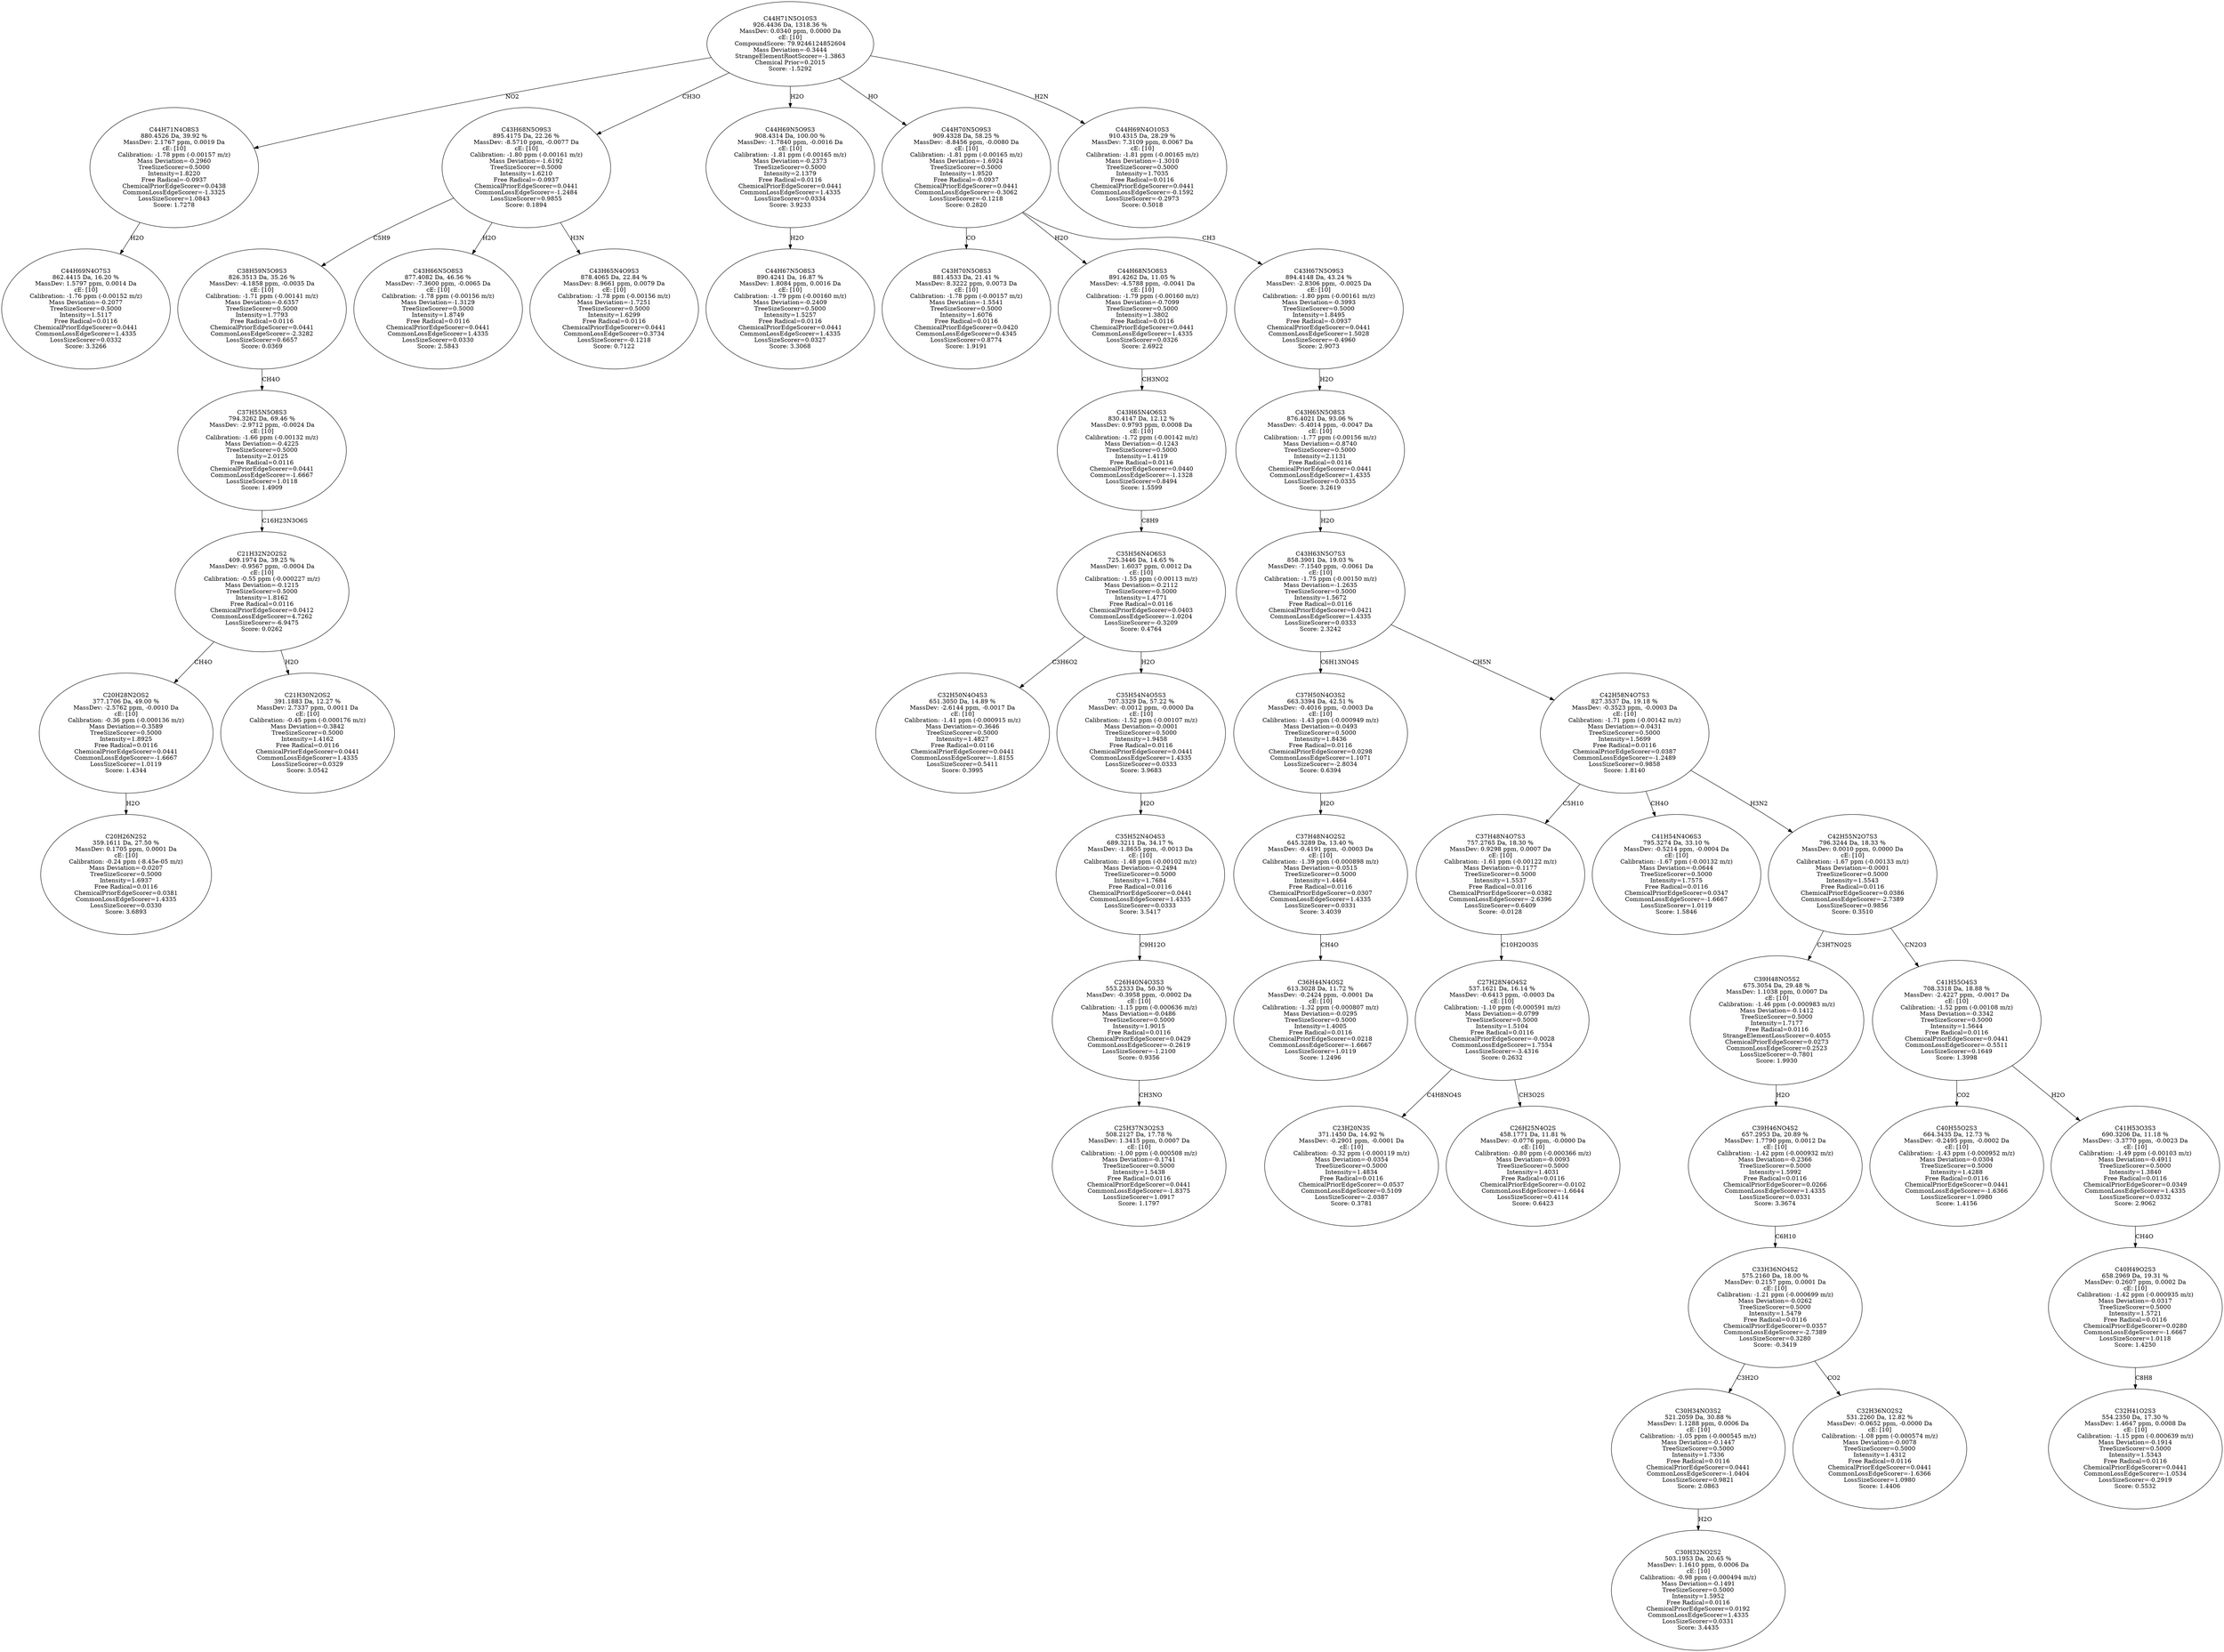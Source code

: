 strict digraph {
v1 [label="C44H69N4O7S3\n862.4415 Da, 16.20 %\nMassDev: 1.5797 ppm, 0.0014 Da\ncE: [10]\nCalibration: -1.76 ppm (-0.00152 m/z)\nMass Deviation=-0.2077\nTreeSizeScorer=0.5000\nIntensity=1.5117\nFree Radical=0.0116\nChemicalPriorEdgeScorer=0.0441\nCommonLossEdgeScorer=1.4335\nLossSizeScorer=0.0332\nScore: 3.3266"];
v2 [label="C44H71N4O8S3\n880.4526 Da, 39.92 %\nMassDev: 2.1767 ppm, 0.0019 Da\ncE: [10]\nCalibration: -1.78 ppm (-0.00157 m/z)\nMass Deviation=-0.2960\nTreeSizeScorer=0.5000\nIntensity=1.8220\nFree Radical=-0.0937\nChemicalPriorEdgeScorer=0.0438\nCommonLossEdgeScorer=-1.3325\nLossSizeScorer=1.0843\nScore: 1.7278"];
v3 [label="C20H26N2S2\n359.1611 Da, 27.50 %\nMassDev: 0.1705 ppm, 0.0001 Da\ncE: [10]\nCalibration: -0.24 ppm (-8.45e-05 m/z)\nMass Deviation=-0.0207\nTreeSizeScorer=0.5000\nIntensity=1.6937\nFree Radical=0.0116\nChemicalPriorEdgeScorer=0.0381\nCommonLossEdgeScorer=1.4335\nLossSizeScorer=0.0330\nScore: 3.6893"];
v4 [label="C20H28N2OS2\n377.1706 Da, 49.00 %\nMassDev: -2.5762 ppm, -0.0010 Da\ncE: [10]\nCalibration: -0.36 ppm (-0.000136 m/z)\nMass Deviation=-0.3589\nTreeSizeScorer=0.5000\nIntensity=1.8925\nFree Radical=0.0116\nChemicalPriorEdgeScorer=0.0441\nCommonLossEdgeScorer=-1.6667\nLossSizeScorer=1.0119\nScore: 1.4344"];
v5 [label="C21H30N2OS2\n391.1883 Da, 12.27 %\nMassDev: 2.7337 ppm, 0.0011 Da\ncE: [10]\nCalibration: -0.45 ppm (-0.000176 m/z)\nMass Deviation=-0.3842\nTreeSizeScorer=0.5000\nIntensity=1.4162\nFree Radical=0.0116\nChemicalPriorEdgeScorer=0.0441\nCommonLossEdgeScorer=1.4335\nLossSizeScorer=0.0329\nScore: 3.0542"];
v6 [label="C21H32N2O2S2\n409.1974 Da, 39.25 %\nMassDev: -0.9567 ppm, -0.0004 Da\ncE: [10]\nCalibration: -0.55 ppm (-0.000227 m/z)\nMass Deviation=-0.1215\nTreeSizeScorer=0.5000\nIntensity=1.8162\nFree Radical=0.0116\nChemicalPriorEdgeScorer=0.0412\nCommonLossEdgeScorer=4.7262\nLossSizeScorer=-6.9475\nScore: 0.0262"];
v7 [label="C37H55N5O8S3\n794.3262 Da, 69.46 %\nMassDev: -2.9712 ppm, -0.0024 Da\ncE: [10]\nCalibration: -1.66 ppm (-0.00132 m/z)\nMass Deviation=-0.4225\nTreeSizeScorer=0.5000\nIntensity=2.0125\nFree Radical=0.0116\nChemicalPriorEdgeScorer=0.0441\nCommonLossEdgeScorer=-1.6667\nLossSizeScorer=1.0118\nScore: 1.4909"];
v8 [label="C38H59N5O9S3\n826.3513 Da, 35.26 %\nMassDev: -4.1858 ppm, -0.0035 Da\ncE: [10]\nCalibration: -1.71 ppm (-0.00141 m/z)\nMass Deviation=-0.6357\nTreeSizeScorer=0.5000\nIntensity=1.7793\nFree Radical=0.0116\nChemicalPriorEdgeScorer=0.0441\nCommonLossEdgeScorer=-2.3282\nLossSizeScorer=0.6657\nScore: 0.0369"];
v9 [label="C43H66N5O8S3\n877.4082 Da, 46.56 %\nMassDev: -7.3600 ppm, -0.0065 Da\ncE: [10]\nCalibration: -1.78 ppm (-0.00156 m/z)\nMass Deviation=-1.3129\nTreeSizeScorer=0.5000\nIntensity=1.8749\nFree Radical=0.0116\nChemicalPriorEdgeScorer=0.0441\nCommonLossEdgeScorer=1.4335\nLossSizeScorer=0.0330\nScore: 2.5843"];
v10 [label="C43H65N4O9S3\n878.4065 Da, 22.84 %\nMassDev: 8.9661 ppm, 0.0079 Da\ncE: [10]\nCalibration: -1.78 ppm (-0.00156 m/z)\nMass Deviation=-1.7251\nTreeSizeScorer=0.5000\nIntensity=1.6299\nFree Radical=0.0116\nChemicalPriorEdgeScorer=0.0441\nCommonLossEdgeScorer=0.3734\nLossSizeScorer=-0.1218\nScore: 0.7122"];
v11 [label="C43H68N5O9S3\n895.4175 Da, 22.26 %\nMassDev: -8.5710 ppm, -0.0077 Da\ncE: [10]\nCalibration: -1.80 ppm (-0.00161 m/z)\nMass Deviation=-1.6192\nTreeSizeScorer=0.5000\nIntensity=1.6210\nFree Radical=-0.0937\nChemicalPriorEdgeScorer=0.0441\nCommonLossEdgeScorer=-1.2484\nLossSizeScorer=0.9855\nScore: 0.1894"];
v12 [label="C44H67N5O8S3\n890.4241 Da, 16.87 %\nMassDev: 1.8084 ppm, 0.0016 Da\ncE: [10]\nCalibration: -1.79 ppm (-0.00160 m/z)\nMass Deviation=-0.2409\nTreeSizeScorer=0.5000\nIntensity=1.5257\nFree Radical=0.0116\nChemicalPriorEdgeScorer=0.0441\nCommonLossEdgeScorer=1.4335\nLossSizeScorer=0.0327\nScore: 3.3068"];
v13 [label="C44H69N5O9S3\n908.4314 Da, 100.00 %\nMassDev: -1.7840 ppm, -0.0016 Da\ncE: [10]\nCalibration: -1.81 ppm (-0.00165 m/z)\nMass Deviation=-0.2373\nTreeSizeScorer=0.5000\nIntensity=2.1379\nFree Radical=0.0116\nChemicalPriorEdgeScorer=0.0441\nCommonLossEdgeScorer=1.4335\nLossSizeScorer=0.0334\nScore: 3.9233"];
v14 [label="C43H70N5O8S3\n881.4533 Da, 21.41 %\nMassDev: 8.3222 ppm, 0.0073 Da\ncE: [10]\nCalibration: -1.78 ppm (-0.00157 m/z)\nMass Deviation=-1.5541\nTreeSizeScorer=0.5000\nIntensity=1.6076\nFree Radical=0.0116\nChemicalPriorEdgeScorer=0.0420\nCommonLossEdgeScorer=0.4345\nLossSizeScorer=0.8774\nScore: 1.9191"];
v15 [label="C32H50N4O4S3\n651.3050 Da, 14.89 %\nMassDev: -2.6144 ppm, -0.0017 Da\ncE: [10]\nCalibration: -1.41 ppm (-0.000915 m/z)\nMass Deviation=-0.3646\nTreeSizeScorer=0.5000\nIntensity=1.4827\nFree Radical=0.0116\nChemicalPriorEdgeScorer=0.0441\nCommonLossEdgeScorer=-1.8155\nLossSizeScorer=0.5411\nScore: 0.3995"];
v16 [label="C25H37N3O2S3\n508.2127 Da, 17.78 %\nMassDev: 1.3415 ppm, 0.0007 Da\ncE: [10]\nCalibration: -1.00 ppm (-0.000508 m/z)\nMass Deviation=-0.1741\nTreeSizeScorer=0.5000\nIntensity=1.5438\nFree Radical=0.0116\nChemicalPriorEdgeScorer=0.0441\nCommonLossEdgeScorer=-1.8375\nLossSizeScorer=1.0917\nScore: 1.1797"];
v17 [label="C26H40N4O3S3\n553.2333 Da, 50.30 %\nMassDev: -0.3958 ppm, -0.0002 Da\ncE: [10]\nCalibration: -1.15 ppm (-0.000636 m/z)\nMass Deviation=-0.0486\nTreeSizeScorer=0.5000\nIntensity=1.9015\nFree Radical=0.0116\nChemicalPriorEdgeScorer=0.0429\nCommonLossEdgeScorer=-0.2619\nLossSizeScorer=-1.2100\nScore: 0.9356"];
v18 [label="C35H52N4O4S3\n689.3211 Da, 34.17 %\nMassDev: -1.8655 ppm, -0.0013 Da\ncE: [10]\nCalibration: -1.48 ppm (-0.00102 m/z)\nMass Deviation=-0.2494\nTreeSizeScorer=0.5000\nIntensity=1.7684\nFree Radical=0.0116\nChemicalPriorEdgeScorer=0.0441\nCommonLossEdgeScorer=1.4335\nLossSizeScorer=0.0333\nScore: 3.5417"];
v19 [label="C35H54N4O5S3\n707.3329 Da, 57.22 %\nMassDev: -0.0012 ppm, -0.0000 Da\ncE: [10]\nCalibration: -1.52 ppm (-0.00107 m/z)\nMass Deviation=-0.0001\nTreeSizeScorer=0.5000\nIntensity=1.9458\nFree Radical=0.0116\nChemicalPriorEdgeScorer=0.0441\nCommonLossEdgeScorer=1.4335\nLossSizeScorer=0.0333\nScore: 3.9683"];
v20 [label="C35H56N4O6S3\n725.3446 Da, 14.65 %\nMassDev: 1.6037 ppm, 0.0012 Da\ncE: [10]\nCalibration: -1.55 ppm (-0.00113 m/z)\nMass Deviation=-0.2112\nTreeSizeScorer=0.5000\nIntensity=1.4771\nFree Radical=0.0116\nChemicalPriorEdgeScorer=0.0403\nCommonLossEdgeScorer=-1.0204\nLossSizeScorer=-0.3209\nScore: 0.4764"];
v21 [label="C43H65N4O6S3\n830.4147 Da, 12.12 %\nMassDev: 0.9793 ppm, 0.0008 Da\ncE: [10]\nCalibration: -1.72 ppm (-0.00142 m/z)\nMass Deviation=-0.1243\nTreeSizeScorer=0.5000\nIntensity=1.4119\nFree Radical=0.0116\nChemicalPriorEdgeScorer=0.0440\nCommonLossEdgeScorer=-1.1328\nLossSizeScorer=0.8494\nScore: 1.5599"];
v22 [label="C44H68N5O8S3\n891.4262 Da, 11.05 %\nMassDev: -4.5788 ppm, -0.0041 Da\ncE: [10]\nCalibration: -1.79 ppm (-0.00160 m/z)\nMass Deviation=-0.7099\nTreeSizeScorer=0.5000\nIntensity=1.3802\nFree Radical=0.0116\nChemicalPriorEdgeScorer=0.0441\nCommonLossEdgeScorer=1.4335\nLossSizeScorer=0.0326\nScore: 2.6922"];
v23 [label="C36H44N4OS2\n613.3028 Da, 11.72 %\nMassDev: -0.2424 ppm, -0.0001 Da\ncE: [10]\nCalibration: -1.32 ppm (-0.000807 m/z)\nMass Deviation=-0.0295\nTreeSizeScorer=0.5000\nIntensity=1.4005\nFree Radical=0.0116\nChemicalPriorEdgeScorer=0.0218\nCommonLossEdgeScorer=-1.6667\nLossSizeScorer=1.0119\nScore: 1.2496"];
v24 [label="C37H48N4O2S2\n645.3289 Da, 13.40 %\nMassDev: -0.4191 ppm, -0.0003 Da\ncE: [10]\nCalibration: -1.39 ppm (-0.000898 m/z)\nMass Deviation=-0.0515\nTreeSizeScorer=0.5000\nIntensity=1.4464\nFree Radical=0.0116\nChemicalPriorEdgeScorer=0.0307\nCommonLossEdgeScorer=1.4335\nLossSizeScorer=0.0331\nScore: 3.4039"];
v25 [label="C37H50N4O3S2\n663.3394 Da, 42.51 %\nMassDev: -0.4016 ppm, -0.0003 Da\ncE: [10]\nCalibration: -1.43 ppm (-0.000949 m/z)\nMass Deviation=-0.0493\nTreeSizeScorer=0.5000\nIntensity=1.8436\nFree Radical=0.0116\nChemicalPriorEdgeScorer=0.0298\nCommonLossEdgeScorer=1.1071\nLossSizeScorer=-2.8034\nScore: 0.6394"];
v26 [label="C23H20N3S\n371.1450 Da, 14.92 %\nMassDev: -0.2901 ppm, -0.0001 Da\ncE: [10]\nCalibration: -0.32 ppm (-0.000119 m/z)\nMass Deviation=-0.0354\nTreeSizeScorer=0.5000\nIntensity=1.4834\nFree Radical=0.0116\nChemicalPriorEdgeScorer=-0.0537\nCommonLossEdgeScorer=0.5109\nLossSizeScorer=-2.0387\nScore: 0.3781"];
v27 [label="C26H25N4O2S\n458.1771 Da, 11.81 %\nMassDev: -0.0776 ppm, -0.0000 Da\ncE: [10]\nCalibration: -0.80 ppm (-0.000366 m/z)\nMass Deviation=-0.0093\nTreeSizeScorer=0.5000\nIntensity=1.4031\nFree Radical=0.0116\nChemicalPriorEdgeScorer=-0.0102\nCommonLossEdgeScorer=-1.6644\nLossSizeScorer=0.4114\nScore: 0.6423"];
v28 [label="C27H28N4O4S2\n537.1621 Da, 16.14 %\nMassDev: -0.6413 ppm, -0.0003 Da\ncE: [10]\nCalibration: -1.10 ppm (-0.000591 m/z)\nMass Deviation=-0.0799\nTreeSizeScorer=0.5000\nIntensity=1.5104\nFree Radical=0.0116\nChemicalPriorEdgeScorer=-0.0028\nCommonLossEdgeScorer=1.7554\nLossSizeScorer=-3.4316\nScore: 0.2632"];
v29 [label="C37H48N4O7S3\n757.2765 Da, 18.30 %\nMassDev: 0.9298 ppm, 0.0007 Da\ncE: [10]\nCalibration: -1.61 ppm (-0.00122 m/z)\nMass Deviation=-0.1177\nTreeSizeScorer=0.5000\nIntensity=1.5537\nFree Radical=0.0116\nChemicalPriorEdgeScorer=0.0382\nCommonLossEdgeScorer=-2.6396\nLossSizeScorer=0.6409\nScore: -0.0128"];
v30 [label="C41H54N4O6S3\n795.3274 Da, 33.10 %\nMassDev: -0.5214 ppm, -0.0004 Da\ncE: [10]\nCalibration: -1.67 ppm (-0.00132 m/z)\nMass Deviation=-0.0644\nTreeSizeScorer=0.5000\nIntensity=1.7575\nFree Radical=0.0116\nChemicalPriorEdgeScorer=0.0347\nCommonLossEdgeScorer=-1.6667\nLossSizeScorer=1.0119\nScore: 1.5846"];
v31 [label="C30H32NO2S2\n503.1953 Da, 20.65 %\nMassDev: 1.1610 ppm, 0.0006 Da\ncE: [10]\nCalibration: -0.98 ppm (-0.000494 m/z)\nMass Deviation=-0.1491\nTreeSizeScorer=0.5000\nIntensity=1.5952\nFree Radical=0.0116\nChemicalPriorEdgeScorer=0.0192\nCommonLossEdgeScorer=1.4335\nLossSizeScorer=0.0331\nScore: 3.4435"];
v32 [label="C30H34NO3S2\n521.2059 Da, 30.88 %\nMassDev: 1.1288 ppm, 0.0006 Da\ncE: [10]\nCalibration: -1.05 ppm (-0.000545 m/z)\nMass Deviation=-0.1447\nTreeSizeScorer=0.5000\nIntensity=1.7336\nFree Radical=0.0116\nChemicalPriorEdgeScorer=0.0441\nCommonLossEdgeScorer=-1.0404\nLossSizeScorer=0.9821\nScore: 2.0863"];
v33 [label="C32H36NO2S2\n531.2260 Da, 12.82 %\nMassDev: -0.0652 ppm, -0.0000 Da\ncE: [10]\nCalibration: -1.08 ppm (-0.000574 m/z)\nMass Deviation=-0.0078\nTreeSizeScorer=0.5000\nIntensity=1.4312\nFree Radical=0.0116\nChemicalPriorEdgeScorer=0.0441\nCommonLossEdgeScorer=-1.6366\nLossSizeScorer=1.0980\nScore: 1.4406"];
v34 [label="C33H36NO4S2\n575.2160 Da, 18.00 %\nMassDev: 0.2157 ppm, 0.0001 Da\ncE: [10]\nCalibration: -1.21 ppm (-0.000699 m/z)\nMass Deviation=-0.0262\nTreeSizeScorer=0.5000\nIntensity=1.5479\nFree Radical=0.0116\nChemicalPriorEdgeScorer=0.0357\nCommonLossEdgeScorer=-2.7389\nLossSizeScorer=0.3280\nScore: -0.3419"];
v35 [label="C39H46NO4S2\n657.2953 Da, 20.89 %\nMassDev: 1.7790 ppm, 0.0012 Da\ncE: [10]\nCalibration: -1.42 ppm (-0.000932 m/z)\nMass Deviation=-0.2366\nTreeSizeScorer=0.5000\nIntensity=1.5992\nFree Radical=0.0116\nChemicalPriorEdgeScorer=0.0266\nCommonLossEdgeScorer=1.4335\nLossSizeScorer=0.0331\nScore: 3.3674"];
v36 [label="C39H48NO5S2\n675.3054 Da, 29.48 %\nMassDev: 1.1038 ppm, 0.0007 Da\ncE: [10]\nCalibration: -1.46 ppm (-0.000983 m/z)\nMass Deviation=-0.1412\nTreeSizeScorer=0.5000\nIntensity=1.7177\nFree Radical=0.0116\nStrangeElementLossScorer=0.4055\nChemicalPriorEdgeScorer=0.0273\nCommonLossEdgeScorer=0.2523\nLossSizeScorer=-0.7801\nScore: 1.9930"];
v37 [label="C40H55O2S3\n664.3435 Da, 12.73 %\nMassDev: -0.2495 ppm, -0.0002 Da\ncE: [10]\nCalibration: -1.43 ppm (-0.000952 m/z)\nMass Deviation=-0.0304\nTreeSizeScorer=0.5000\nIntensity=1.4288\nFree Radical=0.0116\nChemicalPriorEdgeScorer=0.0441\nCommonLossEdgeScorer=-1.6366\nLossSizeScorer=1.0980\nScore: 1.4156"];
v38 [label="C32H41O2S3\n554.2350 Da, 17.30 %\nMassDev: 1.4647 ppm, 0.0008 Da\ncE: [10]\nCalibration: -1.15 ppm (-0.000639 m/z)\nMass Deviation=-0.1914\nTreeSizeScorer=0.5000\nIntensity=1.5343\nFree Radical=0.0116\nChemicalPriorEdgeScorer=0.0441\nCommonLossEdgeScorer=-1.0534\nLossSizeScorer=-0.2919\nScore: 0.5532"];
v39 [label="C40H49O2S3\n658.2969 Da, 19.31 %\nMassDev: 0.2607 ppm, 0.0002 Da\ncE: [10]\nCalibration: -1.42 ppm (-0.000935 m/z)\nMass Deviation=-0.0317\nTreeSizeScorer=0.5000\nIntensity=1.5721\nFree Radical=0.0116\nChemicalPriorEdgeScorer=0.0280\nCommonLossEdgeScorer=-1.6667\nLossSizeScorer=1.0118\nScore: 1.4250"];
v40 [label="C41H53O3S3\n690.3206 Da, 11.18 %\nMassDev: -3.3770 ppm, -0.0023 Da\ncE: [10]\nCalibration: -1.49 ppm (-0.00103 m/z)\nMass Deviation=-0.4911\nTreeSizeScorer=0.5000\nIntensity=1.3840\nFree Radical=0.0116\nChemicalPriorEdgeScorer=0.0349\nCommonLossEdgeScorer=1.4335\nLossSizeScorer=0.0332\nScore: 2.9062"];
v41 [label="C41H55O4S3\n708.3318 Da, 18.88 %\nMassDev: -2.4227 ppm, -0.0017 Da\ncE: [10]\nCalibration: -1.52 ppm (-0.00108 m/z)\nMass Deviation=-0.3342\nTreeSizeScorer=0.5000\nIntensity=1.5644\nFree Radical=0.0116\nChemicalPriorEdgeScorer=0.0441\nCommonLossEdgeScorer=-0.5511\nLossSizeScorer=0.1649\nScore: 1.3998"];
v42 [label="C42H55N2O7S3\n796.3244 Da, 18.33 %\nMassDev: 0.0010 ppm, 0.0000 Da\ncE: [10]\nCalibration: -1.67 ppm (-0.00133 m/z)\nMass Deviation=-0.0001\nTreeSizeScorer=0.5000\nIntensity=1.5543\nFree Radical=0.0116\nChemicalPriorEdgeScorer=0.0386\nCommonLossEdgeScorer=-2.7389\nLossSizeScorer=0.9856\nScore: 0.3510"];
v43 [label="C42H58N4O7S3\n827.3537 Da, 19.18 %\nMassDev: -0.3523 ppm, -0.0003 Da\ncE: [10]\nCalibration: -1.71 ppm (-0.00142 m/z)\nMass Deviation=-0.0431\nTreeSizeScorer=0.5000\nIntensity=1.5699\nFree Radical=0.0116\nChemicalPriorEdgeScorer=0.0387\nCommonLossEdgeScorer=-1.2489\nLossSizeScorer=0.9858\nScore: 1.8140"];
v44 [label="C43H63N5O7S3\n858.3901 Da, 19.03 %\nMassDev: -7.1540 ppm, -0.0061 Da\ncE: [10]\nCalibration: -1.75 ppm (-0.00150 m/z)\nMass Deviation=-1.2635\nTreeSizeScorer=0.5000\nIntensity=1.5672\nFree Radical=0.0116\nChemicalPriorEdgeScorer=0.0421\nCommonLossEdgeScorer=1.4335\nLossSizeScorer=0.0333\nScore: 2.3242"];
v45 [label="C43H65N5O8S3\n876.4021 Da, 93.06 %\nMassDev: -5.4014 ppm, -0.0047 Da\ncE: [10]\nCalibration: -1.77 ppm (-0.00156 m/z)\nMass Deviation=-0.8740\nTreeSizeScorer=0.5000\nIntensity=2.1131\nFree Radical=0.0116\nChemicalPriorEdgeScorer=0.0441\nCommonLossEdgeScorer=1.4335\nLossSizeScorer=0.0335\nScore: 3.2619"];
v46 [label="C43H67N5O9S3\n894.4148 Da, 43.24 %\nMassDev: -2.8306 ppm, -0.0025 Da\ncE: [10]\nCalibration: -1.80 ppm (-0.00161 m/z)\nMass Deviation=-0.3993\nTreeSizeScorer=0.5000\nIntensity=1.8495\nFree Radical=-0.0937\nChemicalPriorEdgeScorer=0.0441\nCommonLossEdgeScorer=1.5028\nLossSizeScorer=-0.4960\nScore: 2.9073"];
v47 [label="C44H70N5O9S3\n909.4328 Da, 58.25 %\nMassDev: -8.8456 ppm, -0.0080 Da\ncE: [10]\nCalibration: -1.81 ppm (-0.00165 m/z)\nMass Deviation=-1.6924\nTreeSizeScorer=0.5000\nIntensity=1.9520\nFree Radical=-0.0937\nChemicalPriorEdgeScorer=0.0441\nCommonLossEdgeScorer=-0.3062\nLossSizeScorer=-0.1218\nScore: 0.2820"];
v48 [label="C44H69N4O10S3\n910.4315 Da, 28.29 %\nMassDev: 7.3109 ppm, 0.0067 Da\ncE: [10]\nCalibration: -1.81 ppm (-0.00165 m/z)\nMass Deviation=-1.3010\nTreeSizeScorer=0.5000\nIntensity=1.7035\nFree Radical=0.0116\nChemicalPriorEdgeScorer=0.0441\nCommonLossEdgeScorer=-0.1592\nLossSizeScorer=-0.2973\nScore: 0.5018"];
v49 [label="C44H71N5O10S3\n926.4436 Da, 1318.36 %\nMassDev: 0.0340 ppm, 0.0000 Da\ncE: [10]\nCompoundScore: 79.9246124852604\nMass Deviation=-0.3444\nStrangeElementRootScorer=-1.3863\nChemical Prior=0.2015\nScore: -1.5292"];
v2 -> v1 [label="H2O"];
v49 -> v2 [label="NO2"];
v4 -> v3 [label="H2O"];
v6 -> v4 [label="CH4O"];
v6 -> v5 [label="H2O"];
v7 -> v6 [label="C16H23N3O6S"];
v8 -> v7 [label="CH4O"];
v11 -> v8 [label="C5H9"];
v11 -> v9 [label="H2O"];
v11 -> v10 [label="H3N"];
v49 -> v11 [label="CH3O"];
v13 -> v12 [label="H2O"];
v49 -> v13 [label="H2O"];
v47 -> v14 [label="CO"];
v20 -> v15 [label="C3H6O2"];
v17 -> v16 [label="CH3NO"];
v18 -> v17 [label="C9H12O"];
v19 -> v18 [label="H2O"];
v20 -> v19 [label="H2O"];
v21 -> v20 [label="C8H9"];
v22 -> v21 [label="CH3NO2"];
v47 -> v22 [label="H2O"];
v24 -> v23 [label="CH4O"];
v25 -> v24 [label="H2O"];
v44 -> v25 [label="C6H13NO4S"];
v28 -> v26 [label="C4H8NO4S"];
v28 -> v27 [label="CH3O2S"];
v29 -> v28 [label="C10H20O3S"];
v43 -> v29 [label="C5H10"];
v43 -> v30 [label="CH4O"];
v32 -> v31 [label="H2O"];
v34 -> v32 [label="C3H2O"];
v34 -> v33 [label="CO2"];
v35 -> v34 [label="C6H10"];
v36 -> v35 [label="H2O"];
v42 -> v36 [label="C3H7NO2S"];
v41 -> v37 [label="CO2"];
v39 -> v38 [label="C8H8"];
v40 -> v39 [label="CH4O"];
v41 -> v40 [label="H2O"];
v42 -> v41 [label="CN2O3"];
v43 -> v42 [label="H3N2"];
v44 -> v43 [label="CH5N"];
v45 -> v44 [label="H2O"];
v46 -> v45 [label="H2O"];
v47 -> v46 [label="CH3"];
v49 -> v47 [label="HO"];
v49 -> v48 [label="H2N"];
}